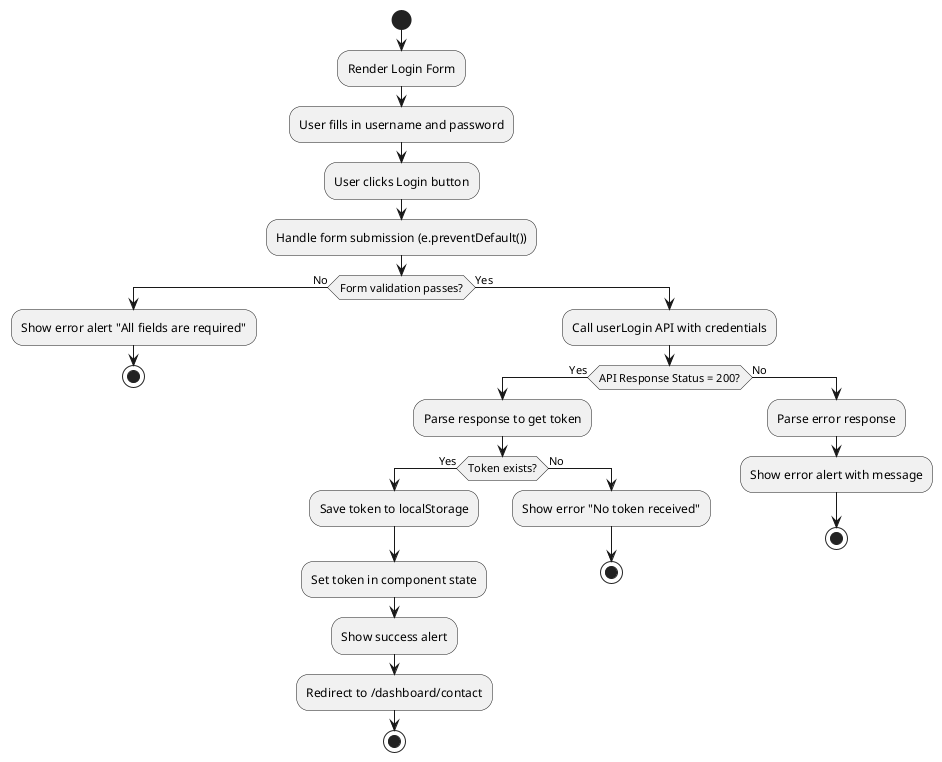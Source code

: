 @startuml User Login Flow

start

:Render Login Form;

:User fills in username and password;

:User clicks Login button;

:Handle form submission (e.preventDefault());

if (Form validation passes?) then (No)
    :Show error alert "All fields are required";
    stop
else (Yes)
    :Call userLogin API with credentials;
    
    if (API Response Status = 200?) then (Yes)
        :Parse response to get token;
        
        if (Token exists?) then (Yes)
            :Save token to localStorage;
            :Set token in component state;
            :Show success alert;
            :Redirect to /dashboard/contact;
            stop
        else (No)
            :Show error "No token received";
            stop
        endif
    else (No)
        :Parse error response;
        :Show error alert with message;
        stop
    endif
endif

@enduml